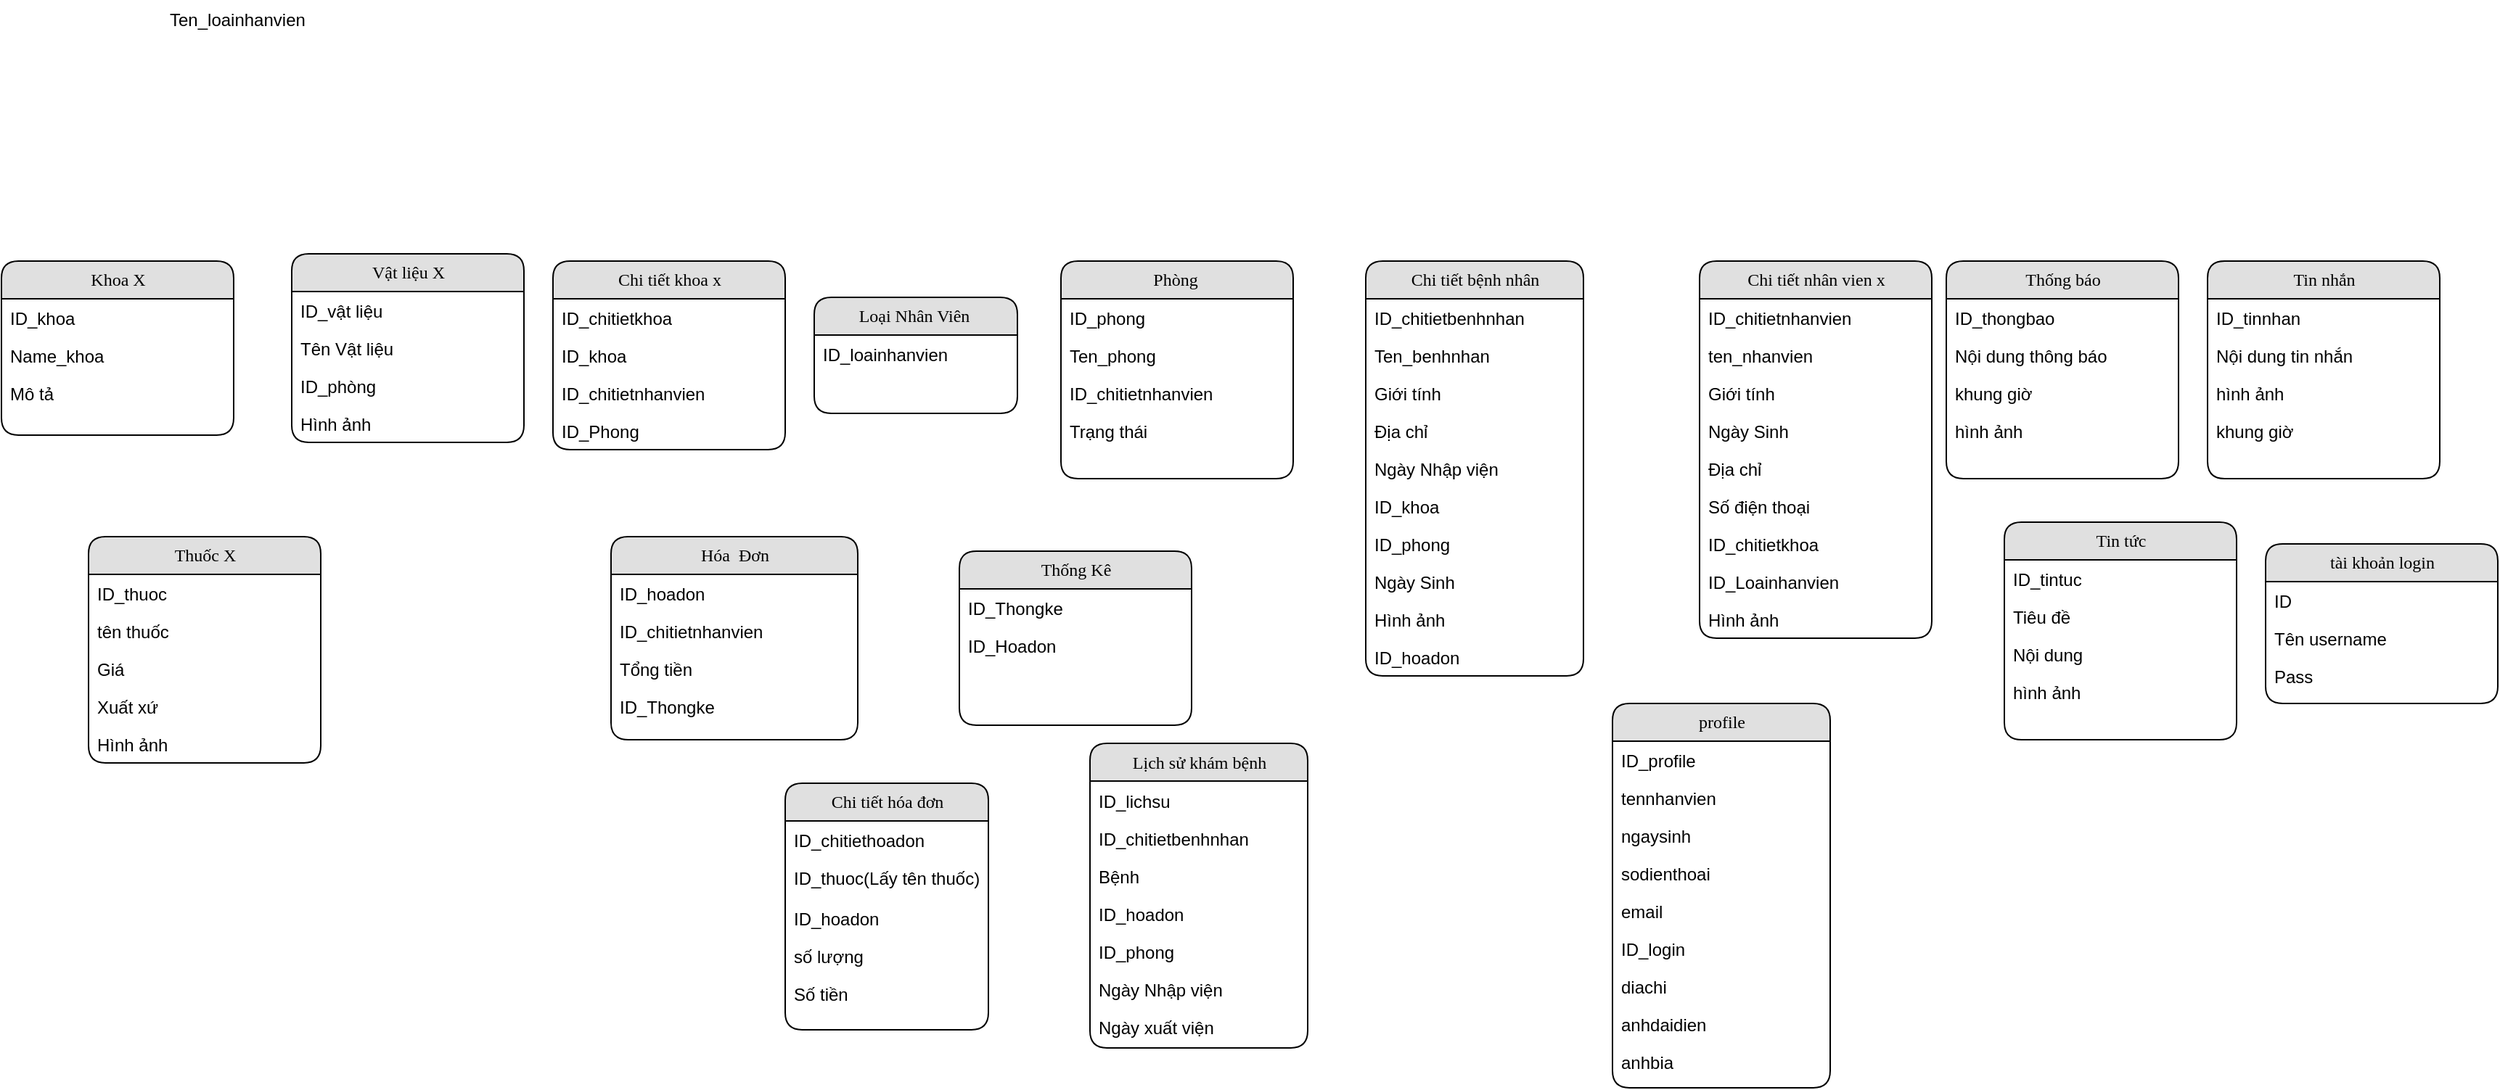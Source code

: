<mxfile version="13.6.9" type="github">
  <diagram name="Page-1" id="b520641d-4fe3-3701-9064-5fc419738815">
    <mxGraphModel dx="2396" dy="1515" grid="1" gridSize="10" guides="1" tooltips="1" connect="1" arrows="1" fold="1" page="1" pageScale="1" pageWidth="1100" pageHeight="850" background="#ffffff" math="0" shadow="0">
      <root>
        <mxCell id="0" />
        <mxCell id="1" parent="0" />
        <mxCell id="21ea969265ad0168-16" value="Ten_loainhanvien" style="text;html=1;strokeColor=none;fillColor=none;spacingLeft=4;spacingRight=4;whiteSpace=wrap;overflow=hidden;rotatable=0;points=[[0,0.5],[1,0.5]];portConstraint=eastwest;" parent="1" vertex="1">
          <mxGeometry x="-40" y="-360" width="140" height="26" as="geometry" />
        </mxCell>
        <mxCell id="mLAfzD7H1Y2AKtJi_P_H-1" value="Chi tiết bệnh nhân" style="swimlane;html=1;fontStyle=0;childLayout=stackLayout;horizontal=1;startSize=26;fillColor=#e0e0e0;horizontalStack=0;resizeParent=1;resizeLast=0;collapsible=1;marginBottom=0;swimlaneFillColor=#ffffff;align=center;rounded=1;shadow=0;comic=0;labelBackgroundColor=none;strokeWidth=1;fontFamily=Verdana;fontSize=12" parent="1" vertex="1">
          <mxGeometry x="790" y="-180" width="150" height="286" as="geometry" />
        </mxCell>
        <mxCell id="mLAfzD7H1Y2AKtJi_P_H-2" value="ID_chitietbenhnhan" style="text;html=1;strokeColor=none;fillColor=none;spacingLeft=4;spacingRight=4;whiteSpace=wrap;overflow=hidden;rotatable=0;points=[[0,0.5],[1,0.5]];portConstraint=eastwest;" parent="mLAfzD7H1Y2AKtJi_P_H-1" vertex="1">
          <mxGeometry y="26" width="150" height="26" as="geometry" />
        </mxCell>
        <mxCell id="mLAfzD7H1Y2AKtJi_P_H-3" value="Ten_benhnhan" style="text;html=1;strokeColor=none;fillColor=none;spacingLeft=4;spacingRight=4;whiteSpace=wrap;overflow=hidden;rotatable=0;points=[[0,0.5],[1,0.5]];portConstraint=eastwest;" parent="mLAfzD7H1Y2AKtJi_P_H-1" vertex="1">
          <mxGeometry y="52" width="150" height="26" as="geometry" />
        </mxCell>
        <mxCell id="mLAfzD7H1Y2AKtJi_P_H-4" value="Giới tính" style="text;html=1;strokeColor=none;fillColor=none;spacingLeft=4;spacingRight=4;whiteSpace=wrap;overflow=hidden;rotatable=0;points=[[0,0.5],[1,0.5]];portConstraint=eastwest;" parent="mLAfzD7H1Y2AKtJi_P_H-1" vertex="1">
          <mxGeometry y="78" width="150" height="26" as="geometry" />
        </mxCell>
        <mxCell id="mLAfzD7H1Y2AKtJi_P_H-44" value="Địa chỉ" style="text;html=1;strokeColor=none;fillColor=none;spacingLeft=4;spacingRight=4;whiteSpace=wrap;overflow=hidden;rotatable=0;points=[[0,0.5],[1,0.5]];portConstraint=eastwest;" parent="mLAfzD7H1Y2AKtJi_P_H-1" vertex="1">
          <mxGeometry y="104" width="150" height="26" as="geometry" />
        </mxCell>
        <mxCell id="mLAfzD7H1Y2AKtJi_P_H-45" value="Ngày Nhập viện" style="text;html=1;strokeColor=none;fillColor=none;spacingLeft=4;spacingRight=4;whiteSpace=wrap;overflow=hidden;rotatable=0;points=[[0,0.5],[1,0.5]];portConstraint=eastwest;" parent="mLAfzD7H1Y2AKtJi_P_H-1" vertex="1">
          <mxGeometry y="130" width="150" height="26" as="geometry" />
        </mxCell>
        <mxCell id="vX2-K7jiqrsDqO1X2yZi-1" value="ID_khoa&lt;br&gt;" style="text;html=1;strokeColor=none;fillColor=none;spacingLeft=4;spacingRight=4;whiteSpace=wrap;overflow=hidden;rotatable=0;points=[[0,0.5],[1,0.5]];portConstraint=eastwest;" parent="mLAfzD7H1Y2AKtJi_P_H-1" vertex="1">
          <mxGeometry y="156" width="150" height="26" as="geometry" />
        </mxCell>
        <mxCell id="DH02RVZQ1GlcpuNfbPdf-3" value="ID_phong" style="text;html=1;strokeColor=none;fillColor=none;spacingLeft=4;spacingRight=4;whiteSpace=wrap;overflow=hidden;rotatable=0;points=[[0,0.5],[1,0.5]];portConstraint=eastwest;" parent="mLAfzD7H1Y2AKtJi_P_H-1" vertex="1">
          <mxGeometry y="182" width="150" height="26" as="geometry" />
        </mxCell>
        <mxCell id="S-22-Up610zips90_ALZ-2" value="Ngày Sinh" style="text;html=1;strokeColor=none;fillColor=none;spacingLeft=4;spacingRight=4;whiteSpace=wrap;overflow=hidden;rotatable=0;points=[[0,0.5],[1,0.5]];portConstraint=eastwest;" parent="mLAfzD7H1Y2AKtJi_P_H-1" vertex="1">
          <mxGeometry y="208" width="150" height="26" as="geometry" />
        </mxCell>
        <mxCell id="TgmuEMG7B7X63cktOgul-2" value="Hình ảnh" style="text;html=1;strokeColor=none;fillColor=none;spacingLeft=4;spacingRight=4;whiteSpace=wrap;overflow=hidden;rotatable=0;points=[[0,0.5],[1,0.5]];portConstraint=eastwest;" parent="mLAfzD7H1Y2AKtJi_P_H-1" vertex="1">
          <mxGeometry y="234" width="150" height="26" as="geometry" />
        </mxCell>
        <mxCell id="21ea969265ad0168-24" value="ID_hoadon" style="text;html=1;strokeColor=none;fillColor=none;spacingLeft=4;spacingRight=4;whiteSpace=wrap;overflow=hidden;rotatable=0;points=[[0,0.5],[1,0.5]];portConstraint=eastwest;" parent="mLAfzD7H1Y2AKtJi_P_H-1" vertex="1">
          <mxGeometry y="260" width="150" height="26" as="geometry" />
        </mxCell>
        <mxCell id="21ea969265ad0168-18" value="Chi tiết nhân vien x" style="swimlane;html=1;fontStyle=0;childLayout=stackLayout;horizontal=1;startSize=26;fillColor=#e0e0e0;horizontalStack=0;resizeParent=1;resizeLast=0;collapsible=1;marginBottom=0;swimlaneFillColor=#ffffff;align=center;rounded=1;shadow=0;comic=0;labelBackgroundColor=none;strokeWidth=1;fontFamily=Verdana;fontSize=12" parent="1" vertex="1">
          <mxGeometry x="1020" y="-180" width="160" height="260" as="geometry" />
        </mxCell>
        <mxCell id="21ea969265ad0168-19" value="ID_chitietnhanvien" style="text;html=1;strokeColor=none;fillColor=none;spacingLeft=4;spacingRight=4;whiteSpace=wrap;overflow=hidden;rotatable=0;points=[[0,0.5],[1,0.5]];portConstraint=eastwest;" parent="21ea969265ad0168-18" vertex="1">
          <mxGeometry y="26" width="160" height="26" as="geometry" />
        </mxCell>
        <mxCell id="21ea969265ad0168-20" value="ten_nhanvien" style="text;html=1;strokeColor=none;fillColor=none;spacingLeft=4;spacingRight=4;whiteSpace=wrap;overflow=hidden;rotatable=0;points=[[0,0.5],[1,0.5]];portConstraint=eastwest;" parent="21ea969265ad0168-18" vertex="1">
          <mxGeometry y="52" width="160" height="26" as="geometry" />
        </mxCell>
        <mxCell id="21ea969265ad0168-51" value="Giới tính" style="text;html=1;strokeColor=none;fillColor=none;spacingLeft=4;spacingRight=4;whiteSpace=wrap;overflow=hidden;rotatable=0;points=[[0,0.5],[1,0.5]];portConstraint=eastwest;" parent="21ea969265ad0168-18" vertex="1">
          <mxGeometry y="78" width="160" height="26" as="geometry" />
        </mxCell>
        <mxCell id="21ea969265ad0168-21" value="&lt;div&gt;Ngày Sinh&lt;/div&gt;&lt;div&gt;&lt;br&gt;&lt;/div&gt;" style="text;html=1;strokeColor=none;fillColor=none;spacingLeft=4;spacingRight=4;whiteSpace=wrap;overflow=hidden;rotatable=0;points=[[0,0.5],[1,0.5]];portConstraint=eastwest;" parent="21ea969265ad0168-18" vertex="1">
          <mxGeometry y="104" width="160" height="26" as="geometry" />
        </mxCell>
        <mxCell id="mLAfzD7H1Y2AKtJi_P_H-31" value="Địa chỉ" style="text;html=1;strokeColor=none;fillColor=none;spacingLeft=4;spacingRight=4;whiteSpace=wrap;overflow=hidden;rotatable=0;points=[[0,0.5],[1,0.5]];portConstraint=eastwest;" parent="21ea969265ad0168-18" vertex="1">
          <mxGeometry y="130" width="160" height="26" as="geometry" />
        </mxCell>
        <mxCell id="mLAfzD7H1Y2AKtJi_P_H-33" value="Số điện thoại" style="text;html=1;strokeColor=none;fillColor=none;spacingLeft=4;spacingRight=4;whiteSpace=wrap;overflow=hidden;rotatable=0;points=[[0,0.5],[1,0.5]];portConstraint=eastwest;" parent="21ea969265ad0168-18" vertex="1">
          <mxGeometry y="156" width="160" height="26" as="geometry" />
        </mxCell>
        <mxCell id="mLAfzD7H1Y2AKtJi_P_H-34" value="ID_chitietkhoa" style="text;html=1;strokeColor=none;fillColor=none;spacingLeft=4;spacingRight=4;whiteSpace=wrap;overflow=hidden;rotatable=0;points=[[0,0.5],[1,0.5]];portConstraint=eastwest;" parent="21ea969265ad0168-18" vertex="1">
          <mxGeometry y="182" width="160" height="26" as="geometry" />
        </mxCell>
        <mxCell id="mLAfzD7H1Y2AKtJi_P_H-39" value="ID_Loainhanvien" style="text;html=1;strokeColor=none;fillColor=none;spacingLeft=4;spacingRight=4;whiteSpace=wrap;overflow=hidden;rotatable=0;points=[[0,0.5],[1,0.5]];portConstraint=eastwest;" parent="21ea969265ad0168-18" vertex="1">
          <mxGeometry y="208" width="160" height="26" as="geometry" />
        </mxCell>
        <mxCell id="TgmuEMG7B7X63cktOgul-4" value="Hình ảnh" style="text;html=1;strokeColor=none;fillColor=none;spacingLeft=4;spacingRight=4;whiteSpace=wrap;overflow=hidden;rotatable=0;points=[[0,0.5],[1,0.5]];portConstraint=eastwest;" parent="21ea969265ad0168-18" vertex="1">
          <mxGeometry y="234" width="160" height="26" as="geometry" />
        </mxCell>
        <mxCell id="21ea969265ad0168-10" value="Phòng&amp;nbsp;" style="swimlane;html=1;fontStyle=0;childLayout=stackLayout;horizontal=1;startSize=26;fillColor=#e0e0e0;horizontalStack=0;resizeParent=1;resizeLast=0;collapsible=1;marginBottom=0;swimlaneFillColor=#ffffff;align=center;rounded=1;shadow=0;comic=0;labelBackgroundColor=none;strokeWidth=1;fontFamily=Verdana;fontSize=12" parent="1" vertex="1">
          <mxGeometry x="580" y="-180" width="160" height="150" as="geometry" />
        </mxCell>
        <mxCell id="21ea969265ad0168-11" value="ID_phong" style="text;html=1;strokeColor=none;fillColor=none;spacingLeft=4;spacingRight=4;whiteSpace=wrap;overflow=hidden;rotatable=0;points=[[0,0.5],[1,0.5]];portConstraint=eastwest;" parent="21ea969265ad0168-10" vertex="1">
          <mxGeometry y="26" width="160" height="26" as="geometry" />
        </mxCell>
        <mxCell id="21ea969265ad0168-12" value="Ten_phong" style="text;html=1;strokeColor=none;fillColor=none;spacingLeft=4;spacingRight=4;whiteSpace=wrap;overflow=hidden;rotatable=0;points=[[0,0.5],[1,0.5]];portConstraint=eastwest;" parent="21ea969265ad0168-10" vertex="1">
          <mxGeometry y="52" width="160" height="26" as="geometry" />
        </mxCell>
        <mxCell id="21ea969265ad0168-52" value="ID_chitietnhanvien" style="text;html=1;strokeColor=none;fillColor=none;spacingLeft=4;spacingRight=4;whiteSpace=wrap;overflow=hidden;rotatable=0;points=[[0,0.5],[1,0.5]];portConstraint=eastwest;" parent="21ea969265ad0168-10" vertex="1">
          <mxGeometry y="78" width="160" height="26" as="geometry" />
        </mxCell>
        <mxCell id="mLAfzD7H1Y2AKtJi_P_H-40" value="&lt;div&gt;Trạng thái&lt;br&gt;&lt;/div&gt;" style="text;html=1;strokeColor=none;fillColor=none;spacingLeft=4;spacingRight=4;whiteSpace=wrap;overflow=hidden;rotatable=0;points=[[0,0.5],[1,0.5]];portConstraint=eastwest;" parent="21ea969265ad0168-10" vertex="1">
          <mxGeometry y="104" width="160" height="26" as="geometry" />
        </mxCell>
        <mxCell id="mLAfzD7H1Y2AKtJi_P_H-25" value="Chi tiết khoa x" style="swimlane;html=1;fontStyle=0;childLayout=stackLayout;horizontal=1;startSize=26;fillColor=#e0e0e0;horizontalStack=0;resizeParent=1;resizeLast=0;collapsible=1;marginBottom=0;swimlaneFillColor=#ffffff;align=center;rounded=1;shadow=0;comic=0;labelBackgroundColor=none;strokeWidth=1;fontFamily=Verdana;fontSize=12" parent="1" vertex="1">
          <mxGeometry x="230" y="-180" width="160" height="130" as="geometry" />
        </mxCell>
        <mxCell id="mLAfzD7H1Y2AKtJi_P_H-26" value="ID_chitietkhoa" style="text;html=1;strokeColor=none;fillColor=none;spacingLeft=4;spacingRight=4;whiteSpace=wrap;overflow=hidden;rotatable=0;points=[[0,0.5],[1,0.5]];portConstraint=eastwest;" parent="mLAfzD7H1Y2AKtJi_P_H-25" vertex="1">
          <mxGeometry y="26" width="160" height="26" as="geometry" />
        </mxCell>
        <mxCell id="mLAfzD7H1Y2AKtJi_P_H-27" value="ID_khoa" style="text;html=1;strokeColor=none;fillColor=none;spacingLeft=4;spacingRight=4;whiteSpace=wrap;overflow=hidden;rotatable=0;points=[[0,0.5],[1,0.5]];portConstraint=eastwest;" parent="mLAfzD7H1Y2AKtJi_P_H-25" vertex="1">
          <mxGeometry y="52" width="160" height="26" as="geometry" />
        </mxCell>
        <mxCell id="mLAfzD7H1Y2AKtJi_P_H-28" value="ID_chitietnhanvien" style="text;html=1;strokeColor=none;fillColor=none;spacingLeft=4;spacingRight=4;whiteSpace=wrap;overflow=hidden;rotatable=0;points=[[0,0.5],[1,0.5]];portConstraint=eastwest;" parent="mLAfzD7H1Y2AKtJi_P_H-25" vertex="1">
          <mxGeometry y="78" width="160" height="26" as="geometry" />
        </mxCell>
        <mxCell id="mLAfzD7H1Y2AKtJi_P_H-29" value="ID_Phong" style="text;html=1;strokeColor=none;fillColor=none;spacingLeft=4;spacingRight=4;whiteSpace=wrap;overflow=hidden;rotatable=0;points=[[0,0.5],[1,0.5]];portConstraint=eastwest;" parent="mLAfzD7H1Y2AKtJi_P_H-25" vertex="1">
          <mxGeometry y="104" width="160" height="26" as="geometry" />
        </mxCell>
        <mxCell id="21ea969265ad0168-6" value="Khoa X" style="swimlane;html=1;fontStyle=0;childLayout=stackLayout;horizontal=1;startSize=26;fillColor=#e0e0e0;horizontalStack=0;resizeParent=1;resizeLast=0;collapsible=1;marginBottom=0;swimlaneFillColor=#ffffff;align=center;rounded=1;shadow=0;comic=0;labelBackgroundColor=none;strokeWidth=1;fontFamily=Verdana;fontSize=12" parent="1" vertex="1">
          <mxGeometry x="-150" y="-180" width="160" height="120" as="geometry" />
        </mxCell>
        <mxCell id="21ea969265ad0168-7" value="ID_khoa" style="text;html=1;strokeColor=none;fillColor=none;spacingLeft=4;spacingRight=4;whiteSpace=wrap;overflow=hidden;rotatable=0;points=[[0,0.5],[1,0.5]];portConstraint=eastwest;" parent="21ea969265ad0168-6" vertex="1">
          <mxGeometry y="26" width="160" height="26" as="geometry" />
        </mxCell>
        <mxCell id="21ea969265ad0168-8" value="Name_khoa" style="text;html=1;strokeColor=none;fillColor=none;spacingLeft=4;spacingRight=4;whiteSpace=wrap;overflow=hidden;rotatable=0;points=[[0,0.5],[1,0.5]];portConstraint=eastwest;" parent="21ea969265ad0168-6" vertex="1">
          <mxGeometry y="52" width="160" height="26" as="geometry" />
        </mxCell>
        <mxCell id="Sk3wndZaal5u78Rlii1K-1" value="Mô tả" style="text;html=1;strokeColor=none;fillColor=none;spacingLeft=4;spacingRight=4;whiteSpace=wrap;overflow=hidden;rotatable=0;points=[[0,0.5],[1,0.5]];portConstraint=eastwest;" parent="21ea969265ad0168-6" vertex="1">
          <mxGeometry y="78" width="160" height="26" as="geometry" />
        </mxCell>
        <mxCell id="mLAfzD7H1Y2AKtJi_P_H-19" value="Vật liệu X" style="swimlane;html=1;fontStyle=0;childLayout=stackLayout;horizontal=1;startSize=26;fillColor=#e0e0e0;horizontalStack=0;resizeParent=1;resizeLast=0;collapsible=1;marginBottom=0;swimlaneFillColor=#ffffff;align=center;rounded=1;shadow=0;comic=0;labelBackgroundColor=none;strokeWidth=1;fontFamily=Verdana;fontSize=12" parent="1" vertex="1">
          <mxGeometry x="50" y="-185" width="160" height="130" as="geometry" />
        </mxCell>
        <mxCell id="mLAfzD7H1Y2AKtJi_P_H-20" value="ID_vật liệu" style="text;html=1;strokeColor=none;fillColor=none;spacingLeft=4;spacingRight=4;whiteSpace=wrap;overflow=hidden;rotatable=0;points=[[0,0.5],[1,0.5]];portConstraint=eastwest;" parent="mLAfzD7H1Y2AKtJi_P_H-19" vertex="1">
          <mxGeometry y="26" width="160" height="26" as="geometry" />
        </mxCell>
        <mxCell id="mLAfzD7H1Y2AKtJi_P_H-21" value="Tên Vật liệu" style="text;html=1;strokeColor=none;fillColor=none;spacingLeft=4;spacingRight=4;whiteSpace=wrap;overflow=hidden;rotatable=0;points=[[0,0.5],[1,0.5]];portConstraint=eastwest;" parent="mLAfzD7H1Y2AKtJi_P_H-19" vertex="1">
          <mxGeometry y="52" width="160" height="26" as="geometry" />
        </mxCell>
        <mxCell id="mLAfzD7H1Y2AKtJi_P_H-22" value="ID_phòng" style="text;html=1;strokeColor=none;fillColor=none;spacingLeft=4;spacingRight=4;whiteSpace=wrap;overflow=hidden;rotatable=0;points=[[0,0.5],[1,0.5]];portConstraint=eastwest;" parent="mLAfzD7H1Y2AKtJi_P_H-19" vertex="1">
          <mxGeometry y="78" width="160" height="26" as="geometry" />
        </mxCell>
        <mxCell id="TgmuEMG7B7X63cktOgul-3" value="Hình ảnh" style="text;html=1;strokeColor=none;fillColor=none;spacingLeft=4;spacingRight=4;whiteSpace=wrap;overflow=hidden;rotatable=0;points=[[0,0.5],[1,0.5]];portConstraint=eastwest;" parent="mLAfzD7H1Y2AKtJi_P_H-19" vertex="1">
          <mxGeometry y="104" width="160" height="26" as="geometry" />
        </mxCell>
        <mxCell id="21ea969265ad0168-14" value="Loại Nhân Viên&amp;nbsp;" style="swimlane;html=1;fontStyle=0;childLayout=stackLayout;horizontal=1;startSize=26;fillColor=#e0e0e0;horizontalStack=0;resizeParent=1;resizeLast=0;collapsible=1;marginBottom=0;swimlaneFillColor=#ffffff;align=center;rounded=1;shadow=0;comic=0;labelBackgroundColor=none;strokeWidth=1;fontFamily=Verdana;fontSize=12" parent="1" vertex="1">
          <mxGeometry x="410" y="-155" width="140" height="80" as="geometry" />
        </mxCell>
        <mxCell id="21ea969265ad0168-15" value="ID_loainhanvien" style="text;html=1;strokeColor=none;fillColor=none;spacingLeft=4;spacingRight=4;whiteSpace=wrap;overflow=hidden;rotatable=0;points=[[0,0.5],[1,0.5]];portConstraint=eastwest;" parent="21ea969265ad0168-14" vertex="1">
          <mxGeometry y="26" width="140" height="26" as="geometry" />
        </mxCell>
        <mxCell id="mLAfzD7H1Y2AKtJi_P_H-9" value="Thuốc X" style="swimlane;html=1;fontStyle=0;childLayout=stackLayout;horizontal=1;startSize=26;fillColor=#e0e0e0;horizontalStack=0;resizeParent=1;resizeLast=0;collapsible=1;marginBottom=0;swimlaneFillColor=#ffffff;align=center;rounded=1;shadow=0;comic=0;labelBackgroundColor=none;strokeWidth=1;fontFamily=Verdana;fontSize=12" parent="1" vertex="1">
          <mxGeometry x="-90" y="10" width="160" height="156" as="geometry" />
        </mxCell>
        <mxCell id="mLAfzD7H1Y2AKtJi_P_H-10" value="ID_thuoc" style="text;html=1;strokeColor=none;fillColor=none;spacingLeft=4;spacingRight=4;whiteSpace=wrap;overflow=hidden;rotatable=0;points=[[0,0.5],[1,0.5]];portConstraint=eastwest;" parent="mLAfzD7H1Y2AKtJi_P_H-9" vertex="1">
          <mxGeometry y="26" width="160" height="26" as="geometry" />
        </mxCell>
        <mxCell id="mLAfzD7H1Y2AKtJi_P_H-11" value="tên thuốc" style="text;html=1;strokeColor=none;fillColor=none;spacingLeft=4;spacingRight=4;whiteSpace=wrap;overflow=hidden;rotatable=0;points=[[0,0.5],[1,0.5]];portConstraint=eastwest;" parent="mLAfzD7H1Y2AKtJi_P_H-9" vertex="1">
          <mxGeometry y="52" width="160" height="26" as="geometry" />
        </mxCell>
        <mxCell id="mLAfzD7H1Y2AKtJi_P_H-12" value="Giá" style="text;html=1;strokeColor=none;fillColor=none;spacingLeft=4;spacingRight=4;whiteSpace=wrap;overflow=hidden;rotatable=0;points=[[0,0.5],[1,0.5]];portConstraint=eastwest;" parent="mLAfzD7H1Y2AKtJi_P_H-9" vertex="1">
          <mxGeometry y="78" width="160" height="26" as="geometry" />
        </mxCell>
        <mxCell id="S-22-Up610zips90_ALZ-1" value="Xuất xứ" style="text;html=1;strokeColor=none;fillColor=none;spacingLeft=4;spacingRight=4;whiteSpace=wrap;overflow=hidden;rotatable=0;points=[[0,0.5],[1,0.5]];portConstraint=eastwest;" parent="mLAfzD7H1Y2AKtJi_P_H-9" vertex="1">
          <mxGeometry y="104" width="160" height="26" as="geometry" />
        </mxCell>
        <mxCell id="TgmuEMG7B7X63cktOgul-5" value="Hình ảnh" style="text;html=1;strokeColor=none;fillColor=none;spacingLeft=4;spacingRight=4;whiteSpace=wrap;overflow=hidden;rotatable=0;points=[[0,0.5],[1,0.5]];portConstraint=eastwest;" parent="mLAfzD7H1Y2AKtJi_P_H-9" vertex="1">
          <mxGeometry y="130" width="160" height="26" as="geometry" />
        </mxCell>
        <mxCell id="21ea969265ad0168-22" value="Hóa&amp;nbsp; Đơn" style="swimlane;html=1;fontStyle=0;childLayout=stackLayout;horizontal=1;startSize=26;fillColor=#e0e0e0;horizontalStack=0;resizeParent=1;resizeLast=0;collapsible=1;marginBottom=0;swimlaneFillColor=#ffffff;align=center;rounded=1;shadow=0;comic=0;labelBackgroundColor=none;strokeWidth=1;fontFamily=Verdana;fontSize=12" parent="1" vertex="1">
          <mxGeometry x="270" y="10" width="170" height="140" as="geometry" />
        </mxCell>
        <mxCell id="21ea969265ad0168-23" value="ID_hoadon" style="text;html=1;strokeColor=none;fillColor=none;spacingLeft=4;spacingRight=4;whiteSpace=wrap;overflow=hidden;rotatable=0;points=[[0,0.5],[1,0.5]];portConstraint=eastwest;" parent="21ea969265ad0168-22" vertex="1">
          <mxGeometry y="26" width="170" height="26" as="geometry" />
        </mxCell>
        <mxCell id="mLAfzD7H1Y2AKtJi_P_H-49" value="ID_chitietnhanvien" style="text;html=1;strokeColor=none;fillColor=none;spacingLeft=4;spacingRight=4;whiteSpace=wrap;overflow=hidden;rotatable=0;points=[[0,0.5],[1,0.5]];portConstraint=eastwest;" parent="21ea969265ad0168-22" vertex="1">
          <mxGeometry y="52" width="170" height="26" as="geometry" />
        </mxCell>
        <mxCell id="mLAfzD7H1Y2AKtJi_P_H-51" value="&lt;div&gt;Tổng tiền&lt;/div&gt;&lt;div&gt;&lt;br&gt;&lt;/div&gt;" style="text;html=1;strokeColor=none;fillColor=none;spacingLeft=4;spacingRight=4;whiteSpace=wrap;overflow=hidden;rotatable=0;points=[[0,0.5],[1,0.5]];portConstraint=eastwest;" parent="21ea969265ad0168-22" vertex="1">
          <mxGeometry y="78" width="170" height="26" as="geometry" />
        </mxCell>
        <mxCell id="_-t8NPrKMCIrxa0rKRTz-1" value="ID_Thongke" style="text;html=1;strokeColor=none;fillColor=none;spacingLeft=4;spacingRight=4;whiteSpace=wrap;overflow=hidden;rotatable=0;points=[[0,0.5],[1,0.5]];portConstraint=eastwest;" parent="21ea969265ad0168-22" vertex="1">
          <mxGeometry y="104" width="170" height="26" as="geometry" />
        </mxCell>
        <mxCell id="Sk3wndZaal5u78Rlii1K-14" value="Thống báo&lt;br&gt;" style="swimlane;html=1;fontStyle=0;childLayout=stackLayout;horizontal=1;startSize=26;fillColor=#e0e0e0;horizontalStack=0;resizeParent=1;resizeLast=0;collapsible=1;marginBottom=0;swimlaneFillColor=#ffffff;align=center;rounded=1;shadow=0;comic=0;labelBackgroundColor=none;strokeWidth=1;fontFamily=Verdana;fontSize=12" parent="1" vertex="1">
          <mxGeometry x="1190" y="-180" width="160" height="150" as="geometry" />
        </mxCell>
        <mxCell id="Sk3wndZaal5u78Rlii1K-15" value="ID_thongbao" style="text;html=1;strokeColor=none;fillColor=none;spacingLeft=4;spacingRight=4;whiteSpace=wrap;overflow=hidden;rotatable=0;points=[[0,0.5],[1,0.5]];portConstraint=eastwest;" parent="Sk3wndZaal5u78Rlii1K-14" vertex="1">
          <mxGeometry y="26" width="160" height="26" as="geometry" />
        </mxCell>
        <mxCell id="Sk3wndZaal5u78Rlii1K-16" value="Nội dung thông báo" style="text;html=1;strokeColor=none;fillColor=none;spacingLeft=4;spacingRight=4;whiteSpace=wrap;overflow=hidden;rotatable=0;points=[[0,0.5],[1,0.5]];portConstraint=eastwest;" parent="Sk3wndZaal5u78Rlii1K-14" vertex="1">
          <mxGeometry y="52" width="160" height="26" as="geometry" />
        </mxCell>
        <mxCell id="Sk3wndZaal5u78Rlii1K-17" value="khung giờ" style="text;html=1;strokeColor=none;fillColor=none;spacingLeft=4;spacingRight=4;whiteSpace=wrap;overflow=hidden;rotatable=0;points=[[0,0.5],[1,0.5]];portConstraint=eastwest;" parent="Sk3wndZaal5u78Rlii1K-14" vertex="1">
          <mxGeometry y="78" width="160" height="26" as="geometry" />
        </mxCell>
        <mxCell id="Sk3wndZaal5u78Rlii1K-23" value="hình ảnh" style="text;html=1;strokeColor=none;fillColor=none;spacingLeft=4;spacingRight=4;whiteSpace=wrap;overflow=hidden;rotatable=0;points=[[0,0.5],[1,0.5]];portConstraint=eastwest;" parent="Sk3wndZaal5u78Rlii1K-14" vertex="1">
          <mxGeometry y="104" width="160" height="26" as="geometry" />
        </mxCell>
        <mxCell id="Sk3wndZaal5u78Rlii1K-10" value="Tin nhắn" style="swimlane;html=1;fontStyle=0;childLayout=stackLayout;horizontal=1;startSize=26;fillColor=#e0e0e0;horizontalStack=0;resizeParent=1;resizeLast=0;collapsible=1;marginBottom=0;swimlaneFillColor=#ffffff;align=center;rounded=1;shadow=0;comic=0;labelBackgroundColor=none;strokeWidth=1;fontFamily=Verdana;fontSize=12" parent="1" vertex="1">
          <mxGeometry x="1370" y="-180" width="160" height="150" as="geometry" />
        </mxCell>
        <mxCell id="Sk3wndZaal5u78Rlii1K-11" value="ID_tinnhan" style="text;html=1;strokeColor=none;fillColor=none;spacingLeft=4;spacingRight=4;whiteSpace=wrap;overflow=hidden;rotatable=0;points=[[0,0.5],[1,0.5]];portConstraint=eastwest;" parent="Sk3wndZaal5u78Rlii1K-10" vertex="1">
          <mxGeometry y="26" width="160" height="26" as="geometry" />
        </mxCell>
        <mxCell id="Sk3wndZaal5u78Rlii1K-12" value="Nội dung tin nhắn" style="text;html=1;strokeColor=none;fillColor=none;spacingLeft=4;spacingRight=4;whiteSpace=wrap;overflow=hidden;rotatable=0;points=[[0,0.5],[1,0.5]];portConstraint=eastwest;" parent="Sk3wndZaal5u78Rlii1K-10" vertex="1">
          <mxGeometry y="52" width="160" height="26" as="geometry" />
        </mxCell>
        <mxCell id="Sk3wndZaal5u78Rlii1K-13" value="hình ảnh" style="text;html=1;strokeColor=none;fillColor=none;spacingLeft=4;spacingRight=4;whiteSpace=wrap;overflow=hidden;rotatable=0;points=[[0,0.5],[1,0.5]];portConstraint=eastwest;" parent="Sk3wndZaal5u78Rlii1K-10" vertex="1">
          <mxGeometry y="78" width="160" height="26" as="geometry" />
        </mxCell>
        <mxCell id="Sk3wndZaal5u78Rlii1K-24" value="khung giờ" style="text;html=1;strokeColor=none;fillColor=none;spacingLeft=4;spacingRight=4;whiteSpace=wrap;overflow=hidden;rotatable=0;points=[[0,0.5],[1,0.5]];portConstraint=eastwest;" parent="Sk3wndZaal5u78Rlii1K-10" vertex="1">
          <mxGeometry y="104" width="160" height="26" as="geometry" />
        </mxCell>
        <mxCell id="4y6XZsc8v7JH0Q0DXBkX-1" value="tài khoản login" style="swimlane;html=1;fontStyle=0;childLayout=stackLayout;horizontal=1;startSize=26;fillColor=#e0e0e0;horizontalStack=0;resizeParent=1;resizeLast=0;collapsible=1;marginBottom=0;swimlaneFillColor=#ffffff;align=center;rounded=1;shadow=0;comic=0;labelBackgroundColor=none;strokeWidth=1;fontFamily=Verdana;fontSize=12" parent="1" vertex="1">
          <mxGeometry x="1410" y="15" width="160" height="110" as="geometry" />
        </mxCell>
        <mxCell id="4y6XZsc8v7JH0Q0DXBkX-2" value="ID" style="text;html=1;strokeColor=none;fillColor=none;spacingLeft=4;spacingRight=4;whiteSpace=wrap;overflow=hidden;rotatable=0;points=[[0,0.5],[1,0.5]];portConstraint=eastwest;" parent="4y6XZsc8v7JH0Q0DXBkX-1" vertex="1">
          <mxGeometry y="26" width="160" height="26" as="geometry" />
        </mxCell>
        <mxCell id="4y6XZsc8v7JH0Q0DXBkX-3" value="Tên username" style="text;html=1;strokeColor=none;fillColor=none;spacingLeft=4;spacingRight=4;whiteSpace=wrap;overflow=hidden;rotatable=0;points=[[0,0.5],[1,0.5]];portConstraint=eastwest;" parent="4y6XZsc8v7JH0Q0DXBkX-1" vertex="1">
          <mxGeometry y="52" width="160" height="26" as="geometry" />
        </mxCell>
        <mxCell id="4y6XZsc8v7JH0Q0DXBkX-4" value="Pass" style="text;html=1;strokeColor=none;fillColor=none;spacingLeft=4;spacingRight=4;whiteSpace=wrap;overflow=hidden;rotatable=0;points=[[0,0.5],[1,0.5]];portConstraint=eastwest;" parent="4y6XZsc8v7JH0Q0DXBkX-1" vertex="1">
          <mxGeometry y="78" width="160" height="26" as="geometry" />
        </mxCell>
        <mxCell id="Sk3wndZaal5u78Rlii1K-6" value="Tin tức" style="swimlane;html=1;fontStyle=0;childLayout=stackLayout;horizontal=1;startSize=26;fillColor=#e0e0e0;horizontalStack=0;resizeParent=1;resizeLast=0;collapsible=1;marginBottom=0;swimlaneFillColor=#ffffff;align=center;rounded=1;shadow=0;comic=0;labelBackgroundColor=none;strokeWidth=1;fontFamily=Verdana;fontSize=12" parent="1" vertex="1">
          <mxGeometry x="1230" width="160" height="150" as="geometry" />
        </mxCell>
        <mxCell id="Sk3wndZaal5u78Rlii1K-7" value="ID_tintuc" style="text;html=1;strokeColor=none;fillColor=none;spacingLeft=4;spacingRight=4;whiteSpace=wrap;overflow=hidden;rotatable=0;points=[[0,0.5],[1,0.5]];portConstraint=eastwest;" parent="Sk3wndZaal5u78Rlii1K-6" vertex="1">
          <mxGeometry y="26" width="160" height="26" as="geometry" />
        </mxCell>
        <mxCell id="Sk3wndZaal5u78Rlii1K-8" value="Tiêu đề" style="text;html=1;strokeColor=none;fillColor=none;spacingLeft=4;spacingRight=4;whiteSpace=wrap;overflow=hidden;rotatable=0;points=[[0,0.5],[1,0.5]];portConstraint=eastwest;" parent="Sk3wndZaal5u78Rlii1K-6" vertex="1">
          <mxGeometry y="52" width="160" height="26" as="geometry" />
        </mxCell>
        <mxCell id="Sk3wndZaal5u78Rlii1K-9" value="Nội dung" style="text;html=1;strokeColor=none;fillColor=none;spacingLeft=4;spacingRight=4;whiteSpace=wrap;overflow=hidden;rotatable=0;points=[[0,0.5],[1,0.5]];portConstraint=eastwest;" parent="Sk3wndZaal5u78Rlii1K-6" vertex="1">
          <mxGeometry y="78" width="160" height="26" as="geometry" />
        </mxCell>
        <mxCell id="Sk3wndZaal5u78Rlii1K-25" value="hình ảnh" style="text;html=1;strokeColor=none;fillColor=none;spacingLeft=4;spacingRight=4;whiteSpace=wrap;overflow=hidden;rotatable=0;points=[[0,0.5],[1,0.5]];portConstraint=eastwest;" parent="Sk3wndZaal5u78Rlii1K-6" vertex="1">
          <mxGeometry y="104" width="160" height="26" as="geometry" />
        </mxCell>
        <mxCell id="Sk3wndZaal5u78Rlii1K-18" value="Thống Kê" style="swimlane;html=1;fontStyle=0;childLayout=stackLayout;horizontal=1;startSize=26;fillColor=#e0e0e0;horizontalStack=0;resizeParent=1;resizeLast=0;collapsible=1;marginBottom=0;swimlaneFillColor=#ffffff;align=center;rounded=1;shadow=0;comic=0;labelBackgroundColor=none;strokeWidth=1;fontFamily=Verdana;fontSize=12" parent="1" vertex="1">
          <mxGeometry x="510" y="20" width="160" height="120" as="geometry" />
        </mxCell>
        <mxCell id="Sk3wndZaal5u78Rlii1K-19" value="ID_Thongke" style="text;html=1;strokeColor=none;fillColor=none;spacingLeft=4;spacingRight=4;whiteSpace=wrap;overflow=hidden;rotatable=0;points=[[0,0.5],[1,0.5]];portConstraint=eastwest;" parent="Sk3wndZaal5u78Rlii1K-18" vertex="1">
          <mxGeometry y="26" width="160" height="26" as="geometry" />
        </mxCell>
        <mxCell id="Sk3wndZaal5u78Rlii1K-20" value="ID_Hoadon" style="text;html=1;strokeColor=none;fillColor=none;spacingLeft=4;spacingRight=4;whiteSpace=wrap;overflow=hidden;rotatable=0;points=[[0,0.5],[1,0.5]];portConstraint=eastwest;" parent="Sk3wndZaal5u78Rlii1K-18" vertex="1">
          <mxGeometry y="52" width="160" height="26" as="geometry" />
        </mxCell>
        <mxCell id="KMlzLBPDpzrW4kV_K-2G-13" value="profile" style="swimlane;html=1;fontStyle=0;childLayout=stackLayout;horizontal=1;startSize=26;fillColor=#e0e0e0;horizontalStack=0;resizeParent=1;resizeLast=0;collapsible=1;marginBottom=0;swimlaneFillColor=#ffffff;align=center;rounded=1;shadow=0;comic=0;labelBackgroundColor=none;strokeWidth=1;fontFamily=Verdana;fontSize=12" vertex="1" parent="1">
          <mxGeometry x="960" y="125" width="150" height="265" as="geometry" />
        </mxCell>
        <mxCell id="KMlzLBPDpzrW4kV_K-2G-14" value="ID_profile" style="text;html=1;strokeColor=none;fillColor=none;spacingLeft=4;spacingRight=4;whiteSpace=wrap;overflow=hidden;rotatable=0;points=[[0,0.5],[1,0.5]];portConstraint=eastwest;" vertex="1" parent="KMlzLBPDpzrW4kV_K-2G-13">
          <mxGeometry y="26" width="150" height="26" as="geometry" />
        </mxCell>
        <mxCell id="KMlzLBPDpzrW4kV_K-2G-15" value="tennhanvien" style="text;html=1;strokeColor=none;fillColor=none;spacingLeft=4;spacingRight=4;whiteSpace=wrap;overflow=hidden;rotatable=0;points=[[0,0.5],[1,0.5]];portConstraint=eastwest;" vertex="1" parent="KMlzLBPDpzrW4kV_K-2G-13">
          <mxGeometry y="52" width="150" height="26" as="geometry" />
        </mxCell>
        <mxCell id="KMlzLBPDpzrW4kV_K-2G-16" value="ngaysinh" style="text;html=1;strokeColor=none;fillColor=none;spacingLeft=4;spacingRight=4;whiteSpace=wrap;overflow=hidden;rotatable=0;points=[[0,0.5],[1,0.5]];portConstraint=eastwest;" vertex="1" parent="KMlzLBPDpzrW4kV_K-2G-13">
          <mxGeometry y="78" width="150" height="26" as="geometry" />
        </mxCell>
        <mxCell id="KMlzLBPDpzrW4kV_K-2G-17" value="sodienthoai" style="text;html=1;strokeColor=none;fillColor=none;spacingLeft=4;spacingRight=4;whiteSpace=wrap;overflow=hidden;rotatable=0;points=[[0,0.5],[1,0.5]];portConstraint=eastwest;" vertex="1" parent="KMlzLBPDpzrW4kV_K-2G-13">
          <mxGeometry y="104" width="150" height="26" as="geometry" />
        </mxCell>
        <mxCell id="KMlzLBPDpzrW4kV_K-2G-18" value="email" style="text;html=1;strokeColor=none;fillColor=none;spacingLeft=4;spacingRight=4;whiteSpace=wrap;overflow=hidden;rotatable=0;points=[[0,0.5],[1,0.5]];portConstraint=eastwest;" vertex="1" parent="KMlzLBPDpzrW4kV_K-2G-13">
          <mxGeometry y="130" width="150" height="26" as="geometry" />
        </mxCell>
        <mxCell id="KMlzLBPDpzrW4kV_K-2G-19" value="ID_login" style="text;html=1;strokeColor=none;fillColor=none;spacingLeft=4;spacingRight=4;whiteSpace=wrap;overflow=hidden;rotatable=0;points=[[0,0.5],[1,0.5]];portConstraint=eastwest;" vertex="1" parent="KMlzLBPDpzrW4kV_K-2G-13">
          <mxGeometry y="156" width="150" height="26" as="geometry" />
        </mxCell>
        <mxCell id="KMlzLBPDpzrW4kV_K-2G-20" value="diachi" style="text;html=1;strokeColor=none;fillColor=none;spacingLeft=4;spacingRight=4;whiteSpace=wrap;overflow=hidden;rotatable=0;points=[[0,0.5],[1,0.5]];portConstraint=eastwest;" vertex="1" parent="KMlzLBPDpzrW4kV_K-2G-13">
          <mxGeometry y="182" width="150" height="26" as="geometry" />
        </mxCell>
        <mxCell id="KMlzLBPDpzrW4kV_K-2G-21" value="anhdaidien" style="text;html=1;strokeColor=none;fillColor=none;spacingLeft=4;spacingRight=4;whiteSpace=wrap;overflow=hidden;rotatable=0;points=[[0,0.5],[1,0.5]];portConstraint=eastwest;" vertex="1" parent="KMlzLBPDpzrW4kV_K-2G-13">
          <mxGeometry y="208" width="150" height="26" as="geometry" />
        </mxCell>
        <mxCell id="KMlzLBPDpzrW4kV_K-2G-22" value="anhbia" style="text;html=1;strokeColor=none;fillColor=none;spacingLeft=4;spacingRight=4;whiteSpace=wrap;overflow=hidden;rotatable=0;points=[[0,0.5],[1,0.5]];portConstraint=eastwest;" vertex="1" parent="KMlzLBPDpzrW4kV_K-2G-13">
          <mxGeometry y="234" width="150" height="26" as="geometry" />
        </mxCell>
        <mxCell id="KMlzLBPDpzrW4kV_K-2G-2" value="Lịch sử khám bệnh" style="swimlane;html=1;fontStyle=0;childLayout=stackLayout;horizontal=1;startSize=26;fillColor=#e0e0e0;horizontalStack=0;resizeParent=1;resizeLast=0;collapsible=1;marginBottom=0;swimlaneFillColor=#ffffff;align=center;rounded=1;shadow=0;comic=0;labelBackgroundColor=none;strokeWidth=1;fontFamily=Verdana;fontSize=12" vertex="1" parent="1">
          <mxGeometry x="600" y="152.5" width="150" height="210" as="geometry" />
        </mxCell>
        <mxCell id="KMlzLBPDpzrW4kV_K-2G-3" value="ID_lichsu" style="text;html=1;strokeColor=none;fillColor=none;spacingLeft=4;spacingRight=4;whiteSpace=wrap;overflow=hidden;rotatable=0;points=[[0,0.5],[1,0.5]];portConstraint=eastwest;" vertex="1" parent="KMlzLBPDpzrW4kV_K-2G-2">
          <mxGeometry y="26" width="150" height="26" as="geometry" />
        </mxCell>
        <mxCell id="KMlzLBPDpzrW4kV_K-2G-4" value="ID_chitietbenhnhan" style="text;html=1;strokeColor=none;fillColor=none;spacingLeft=4;spacingRight=4;whiteSpace=wrap;overflow=hidden;rotatable=0;points=[[0,0.5],[1,0.5]];portConstraint=eastwest;" vertex="1" parent="KMlzLBPDpzrW4kV_K-2G-2">
          <mxGeometry y="52" width="150" height="26" as="geometry" />
        </mxCell>
        <mxCell id="KMlzLBPDpzrW4kV_K-2G-5" value="Bệnh" style="text;html=1;strokeColor=none;fillColor=none;spacingLeft=4;spacingRight=4;whiteSpace=wrap;overflow=hidden;rotatable=0;points=[[0,0.5],[1,0.5]];portConstraint=eastwest;" vertex="1" parent="KMlzLBPDpzrW4kV_K-2G-2">
          <mxGeometry y="78" width="150" height="26" as="geometry" />
        </mxCell>
        <mxCell id="KMlzLBPDpzrW4kV_K-2G-6" value="ID_hoadon&lt;br&gt;" style="text;html=1;strokeColor=none;fillColor=none;spacingLeft=4;spacingRight=4;whiteSpace=wrap;overflow=hidden;rotatable=0;points=[[0,0.5],[1,0.5]];portConstraint=eastwest;" vertex="1" parent="KMlzLBPDpzrW4kV_K-2G-2">
          <mxGeometry y="104" width="150" height="26" as="geometry" />
        </mxCell>
        <mxCell id="KMlzLBPDpzrW4kV_K-2G-9" value="ID_phong" style="text;html=1;strokeColor=none;fillColor=none;spacingLeft=4;spacingRight=4;whiteSpace=wrap;overflow=hidden;rotatable=0;points=[[0,0.5],[1,0.5]];portConstraint=eastwest;" vertex="1" parent="KMlzLBPDpzrW4kV_K-2G-2">
          <mxGeometry y="130" width="150" height="26" as="geometry" />
        </mxCell>
        <mxCell id="KMlzLBPDpzrW4kV_K-2G-7" value="Ngày Nhập viện" style="text;html=1;strokeColor=none;fillColor=none;spacingLeft=4;spacingRight=4;whiteSpace=wrap;overflow=hidden;rotatable=0;points=[[0,0.5],[1,0.5]];portConstraint=eastwest;" vertex="1" parent="KMlzLBPDpzrW4kV_K-2G-2">
          <mxGeometry y="156" width="150" height="26" as="geometry" />
        </mxCell>
        <mxCell id="KMlzLBPDpzrW4kV_K-2G-12" value="Ngày xuất viện" style="text;html=1;strokeColor=none;fillColor=none;spacingLeft=4;spacingRight=4;whiteSpace=wrap;overflow=hidden;rotatable=0;points=[[0,0.5],[1,0.5]];portConstraint=eastwest;" vertex="1" parent="KMlzLBPDpzrW4kV_K-2G-2">
          <mxGeometry y="182" width="150" height="26" as="geometry" />
        </mxCell>
        <mxCell id="mLAfzD7H1Y2AKtJi_P_H-14" value="Chi tiết hóa đơn" style="swimlane;html=1;fontStyle=0;childLayout=stackLayout;horizontal=1;startSize=26;fillColor=#e0e0e0;horizontalStack=0;resizeParent=1;resizeLast=0;collapsible=1;marginBottom=0;swimlaneFillColor=#ffffff;align=center;rounded=1;shadow=0;comic=0;labelBackgroundColor=none;strokeWidth=1;fontFamily=Verdana;fontSize=12" parent="1" vertex="1">
          <mxGeometry x="390" y="180" width="140" height="170" as="geometry" />
        </mxCell>
        <mxCell id="mLAfzD7H1Y2AKtJi_P_H-15" value="ID_chitiethoadon" style="text;html=1;strokeColor=none;fillColor=none;spacingLeft=4;spacingRight=4;whiteSpace=wrap;overflow=hidden;rotatable=0;points=[[0,0.5],[1,0.5]];portConstraint=eastwest;" parent="mLAfzD7H1Y2AKtJi_P_H-14" vertex="1">
          <mxGeometry y="26" width="140" height="26" as="geometry" />
        </mxCell>
        <mxCell id="mLAfzD7H1Y2AKtJi_P_H-16" value="ID_thuoc(Lấy tên thuốc)" style="text;html=1;strokeColor=none;fillColor=none;spacingLeft=4;spacingRight=4;whiteSpace=wrap;overflow=hidden;rotatable=0;points=[[0,0.5],[1,0.5]];portConstraint=eastwest;" parent="mLAfzD7H1Y2AKtJi_P_H-14" vertex="1">
          <mxGeometry y="52" width="140" height="28" as="geometry" />
        </mxCell>
        <mxCell id="mLAfzD7H1Y2AKtJi_P_H-61" value="ID_hoadon" style="text;html=1;strokeColor=none;fillColor=none;spacingLeft=4;spacingRight=4;whiteSpace=wrap;overflow=hidden;rotatable=0;points=[[0,0.5],[1,0.5]];portConstraint=eastwest;" parent="mLAfzD7H1Y2AKtJi_P_H-14" vertex="1">
          <mxGeometry y="80" width="140" height="26" as="geometry" />
        </mxCell>
        <mxCell id="DH02RVZQ1GlcpuNfbPdf-2" value="số lượng" style="text;html=1;strokeColor=none;fillColor=none;spacingLeft=4;spacingRight=4;whiteSpace=wrap;overflow=hidden;rotatable=0;points=[[0,0.5],[1,0.5]];portConstraint=eastwest;" parent="mLAfzD7H1Y2AKtJi_P_H-14" vertex="1">
          <mxGeometry y="106" width="140" height="26" as="geometry" />
        </mxCell>
        <mxCell id="4y6XZsc8v7JH0Q0DXBkX-7" value="&lt;div&gt;Số tiền&lt;/div&gt;&lt;div&gt;&lt;br&gt;&lt;/div&gt;" style="text;html=1;strokeColor=none;fillColor=none;spacingLeft=4;spacingRight=4;whiteSpace=wrap;overflow=hidden;rotatable=0;points=[[0,0.5],[1,0.5]];portConstraint=eastwest;" parent="mLAfzD7H1Y2AKtJi_P_H-14" vertex="1">
          <mxGeometry y="132" width="140" height="26" as="geometry" />
        </mxCell>
      </root>
    </mxGraphModel>
  </diagram>
</mxfile>
